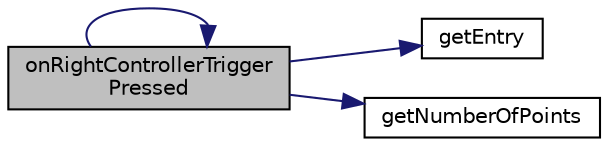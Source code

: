 digraph "onRightControllerTriggerPressed"
{
 // LATEX_PDF_SIZE
  bgcolor="transparent";
  edge [fontname="Helvetica",fontsize="10",labelfontname="Helvetica",labelfontsize="10"];
  node [fontname="Helvetica",fontsize="10",shape=record];
  rankdir="LR";
  Node1 [label="onRightControllerTrigger\lPressed",height=0.2,width=0.4,color="black", fillcolor="grey75", style="filled", fontcolor="black",tooltip=" "];
  Node1 -> Node2 [color="midnightblue",fontsize="10",style="solid",fontname="Helvetica"];
  Node2 [label="getEntry",height=0.2,width=0.4,color="black",URL="$class_p_r_i_s_m_1_1_straight_needle_insertion_logic.html#ab2ba2b97a3e667b8f577568de11a6c92",tooltip=" "];
  Node1 -> Node3 [color="midnightblue",fontsize="10",style="solid",fontname="Helvetica"];
  Node3 [label="getNumberOfPoints",height=0.2,width=0.4,color="black",URL="$class_p_r_i_s_m_1_1_straight_needle_insertion_logic.html#a31a147450f2ead3e9aeed32d9ead945a",tooltip=" "];
  Node1 -> Node1 [color="midnightblue",fontsize="10",style="solid",fontname="Helvetica"];
}
